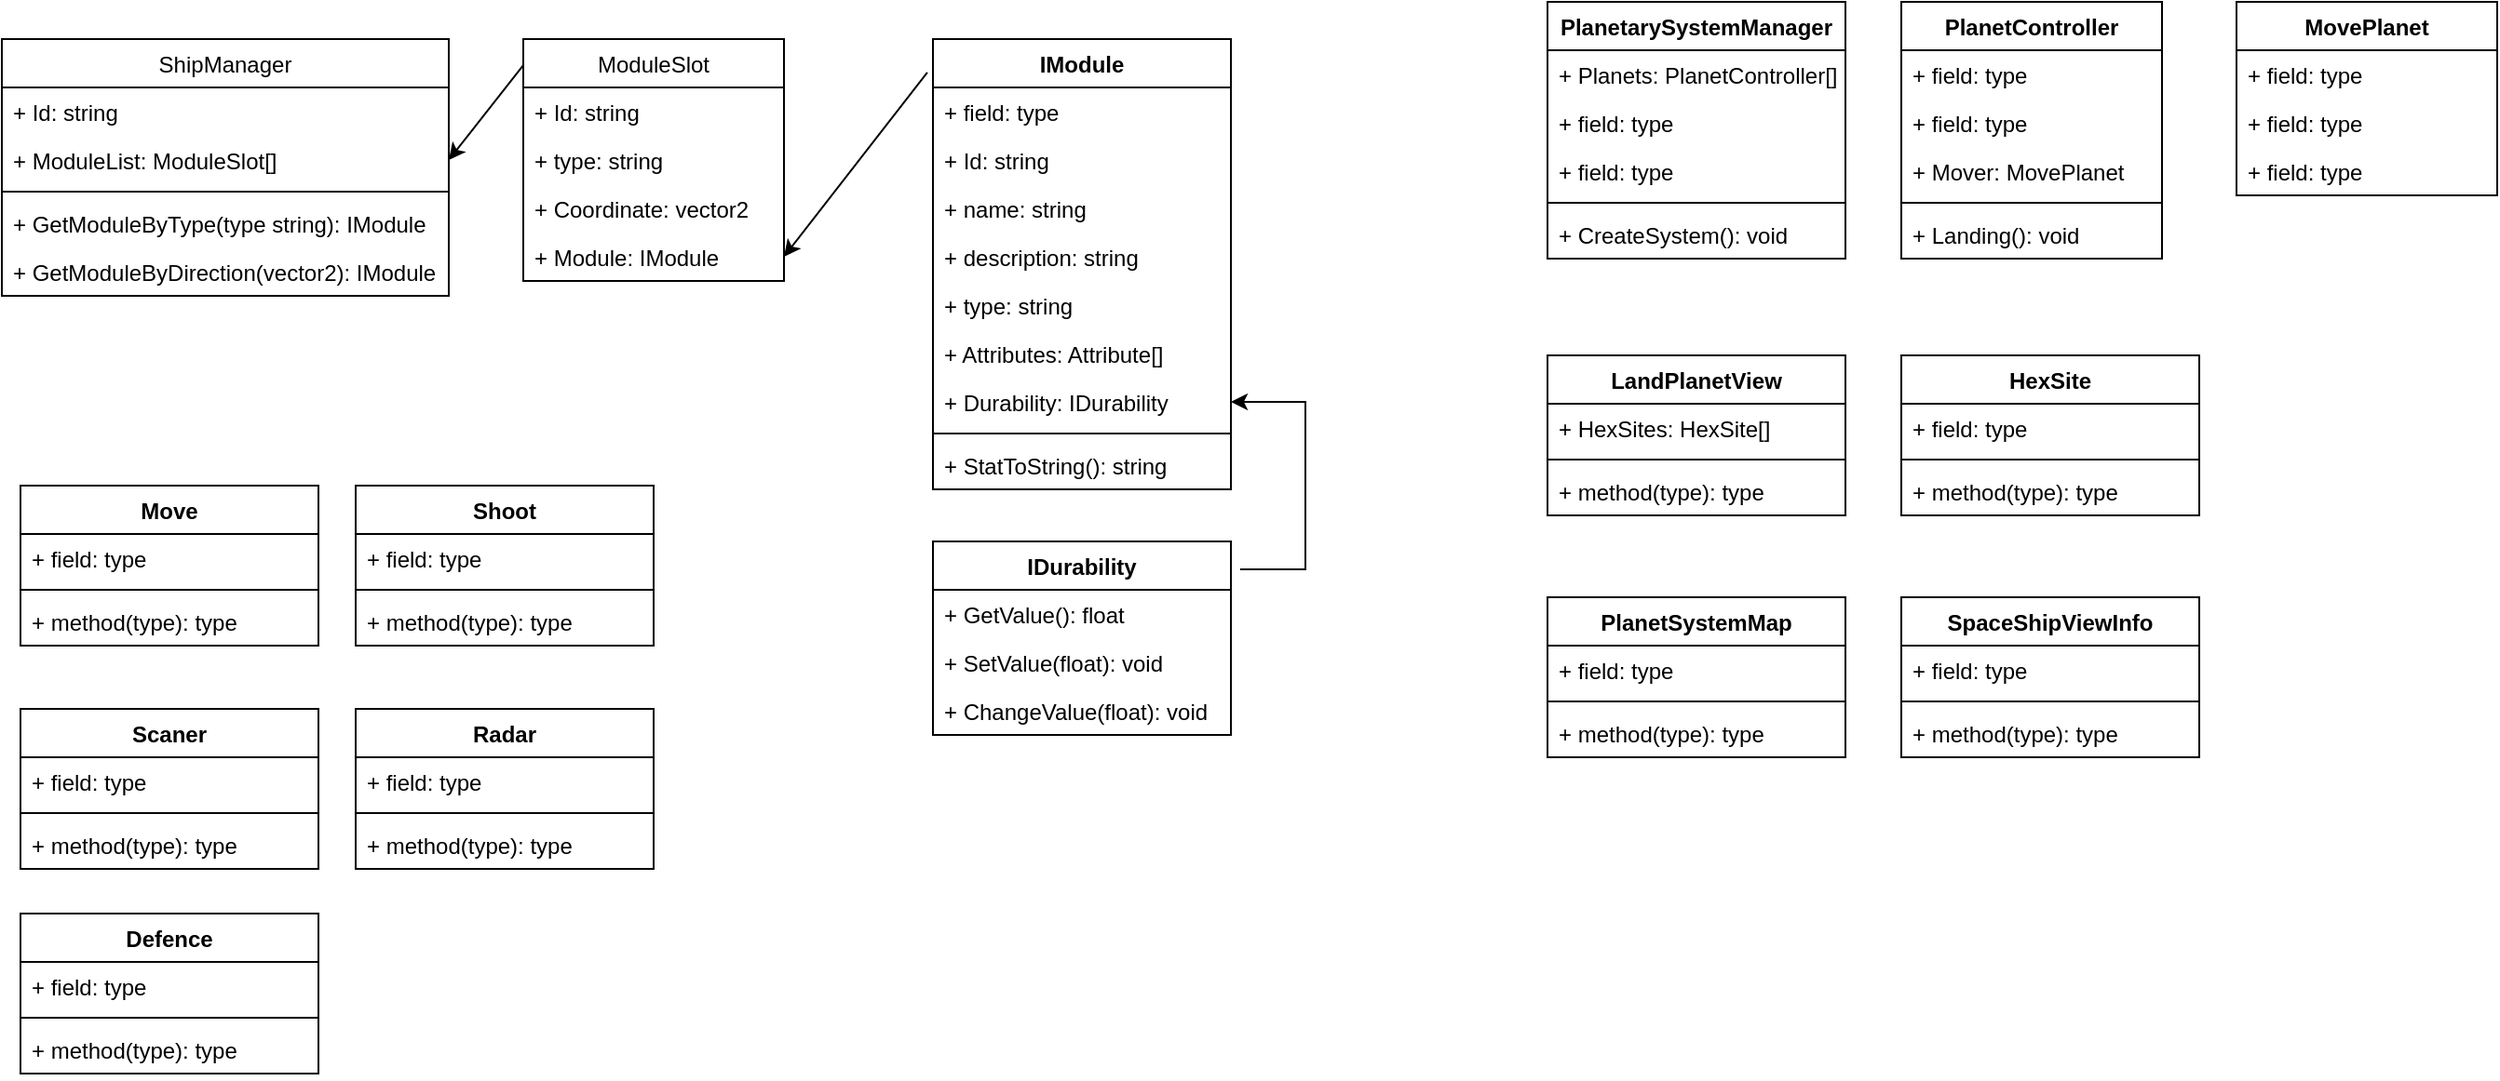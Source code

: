<mxfile version="20.2.6" type="device"><diagram id="h1f6Gbi_fEAbV9v3CQtl" name="Страница 1"><mxGraphModel dx="1422" dy="786" grid="1" gridSize="10" guides="1" tooltips="1" connect="1" arrows="1" fold="1" page="1" pageScale="1" pageWidth="827" pageHeight="1169" math="0" shadow="0"><root><mxCell id="0"/><mxCell id="1" parent="0"/><mxCell id="J318WtZrSkKlBDdue0XG-1" value="ShipManager" style="swimlane;fontStyle=0;childLayout=stackLayout;horizontal=1;startSize=26;fillColor=none;horizontalStack=0;resizeParent=1;resizeParentMax=0;resizeLast=0;collapsible=1;marginBottom=0;" parent="1" vertex="1"><mxGeometry x="30" y="40" width="240" height="138" as="geometry"/></mxCell><mxCell id="J318WtZrSkKlBDdue0XG-28" value="+ Id: string" style="text;strokeColor=none;fillColor=none;align=left;verticalAlign=top;spacingLeft=4;spacingRight=4;overflow=hidden;rotatable=0;points=[[0,0.5],[1,0.5]];portConstraint=eastwest;" parent="J318WtZrSkKlBDdue0XG-1" vertex="1"><mxGeometry y="26" width="240" height="26" as="geometry"/></mxCell><mxCell id="J318WtZrSkKlBDdue0XG-2" value="+ ModuleList: ModuleSlot[]" style="text;strokeColor=none;fillColor=none;align=left;verticalAlign=top;spacingLeft=4;spacingRight=4;overflow=hidden;rotatable=0;points=[[0,0.5],[1,0.5]];portConstraint=eastwest;" parent="J318WtZrSkKlBDdue0XG-1" vertex="1"><mxGeometry y="52" width="240" height="26" as="geometry"/></mxCell><mxCell id="J318WtZrSkKlBDdue0XG-29" value="" style="line;strokeWidth=1;fillColor=none;align=left;verticalAlign=middle;spacingTop=-1;spacingLeft=3;spacingRight=3;rotatable=0;labelPosition=right;points=[];portConstraint=eastwest;" parent="J318WtZrSkKlBDdue0XG-1" vertex="1"><mxGeometry y="78" width="240" height="8" as="geometry"/></mxCell><mxCell id="J318WtZrSkKlBDdue0XG-30" value="+ GetModuleByType(type string): IModule" style="text;strokeColor=none;fillColor=none;align=left;verticalAlign=top;spacingLeft=4;spacingRight=4;overflow=hidden;rotatable=0;points=[[0,0.5],[1,0.5]];portConstraint=eastwest;" parent="J318WtZrSkKlBDdue0XG-1" vertex="1"><mxGeometry y="86" width="240" height="26" as="geometry"/></mxCell><mxCell id="J318WtZrSkKlBDdue0XG-31" value="+ GetModuleByDirection(vector2): IModule" style="text;strokeColor=none;fillColor=none;align=left;verticalAlign=top;spacingLeft=4;spacingRight=4;overflow=hidden;rotatable=0;points=[[0,0.5],[1,0.5]];portConstraint=eastwest;" parent="J318WtZrSkKlBDdue0XG-1" vertex="1"><mxGeometry y="112" width="240" height="26" as="geometry"/></mxCell><mxCell id="J318WtZrSkKlBDdue0XG-5" value="ModuleSlot" style="swimlane;fontStyle=0;childLayout=stackLayout;horizontal=1;startSize=26;fillColor=none;horizontalStack=0;resizeParent=1;resizeParentMax=0;resizeLast=0;collapsible=1;marginBottom=0;" parent="1" vertex="1"><mxGeometry x="310" y="40" width="140" height="130" as="geometry"/></mxCell><mxCell id="J318WtZrSkKlBDdue0XG-6" value="+ Id: string" style="text;strokeColor=none;fillColor=none;align=left;verticalAlign=top;spacingLeft=4;spacingRight=4;overflow=hidden;rotatable=0;points=[[0,0.5],[1,0.5]];portConstraint=eastwest;" parent="J318WtZrSkKlBDdue0XG-5" vertex="1"><mxGeometry y="26" width="140" height="26" as="geometry"/></mxCell><mxCell id="J318WtZrSkKlBDdue0XG-7" value="+ type: string" style="text;strokeColor=none;fillColor=none;align=left;verticalAlign=top;spacingLeft=4;spacingRight=4;overflow=hidden;rotatable=0;points=[[0,0.5],[1,0.5]];portConstraint=eastwest;" parent="J318WtZrSkKlBDdue0XG-5" vertex="1"><mxGeometry y="52" width="140" height="26" as="geometry"/></mxCell><mxCell id="J318WtZrSkKlBDdue0XG-8" value="+ Coordinate: vector2" style="text;strokeColor=none;fillColor=none;align=left;verticalAlign=top;spacingLeft=4;spacingRight=4;overflow=hidden;rotatable=0;points=[[0,0.5],[1,0.5]];portConstraint=eastwest;" parent="J318WtZrSkKlBDdue0XG-5" vertex="1"><mxGeometry y="78" width="140" height="26" as="geometry"/></mxCell><mxCell id="J318WtZrSkKlBDdue0XG-9" value="+ Module: IModule" style="text;strokeColor=none;fillColor=none;align=left;verticalAlign=top;spacingLeft=4;spacingRight=4;overflow=hidden;rotatable=0;points=[[0,0.5],[1,0.5]];portConstraint=eastwest;" parent="J318WtZrSkKlBDdue0XG-5" vertex="1"><mxGeometry y="104" width="140" height="26" as="geometry"/></mxCell><mxCell id="J318WtZrSkKlBDdue0XG-18" value="IModule" style="swimlane;fontStyle=1;align=center;verticalAlign=top;childLayout=stackLayout;horizontal=1;startSize=26;horizontalStack=0;resizeParent=1;resizeParentMax=0;resizeLast=0;collapsible=1;marginBottom=0;" parent="1" vertex="1"><mxGeometry x="530" y="40" width="160" height="242" as="geometry"/></mxCell><mxCell id="J318WtZrSkKlBDdue0XG-19" value="+ field: type" style="text;strokeColor=none;fillColor=none;align=left;verticalAlign=top;spacingLeft=4;spacingRight=4;overflow=hidden;rotatable=0;points=[[0,0.5],[1,0.5]];portConstraint=eastwest;" parent="J318WtZrSkKlBDdue0XG-18" vertex="1"><mxGeometry y="26" width="160" height="26" as="geometry"/></mxCell><mxCell id="J318WtZrSkKlBDdue0XG-22" value="+ Id: string&#10;" style="text;strokeColor=none;fillColor=none;align=left;verticalAlign=top;spacingLeft=4;spacingRight=4;overflow=hidden;rotatable=0;points=[[0,0.5],[1,0.5]];portConstraint=eastwest;" parent="J318WtZrSkKlBDdue0XG-18" vertex="1"><mxGeometry y="52" width="160" height="26" as="geometry"/></mxCell><mxCell id="J318WtZrSkKlBDdue0XG-23" value="+ name: string" style="text;strokeColor=none;fillColor=none;align=left;verticalAlign=top;spacingLeft=4;spacingRight=4;overflow=hidden;rotatable=0;points=[[0,0.5],[1,0.5]];portConstraint=eastwest;" parent="J318WtZrSkKlBDdue0XG-18" vertex="1"><mxGeometry y="78" width="160" height="26" as="geometry"/></mxCell><mxCell id="J318WtZrSkKlBDdue0XG-24" value="+ description: string" style="text;strokeColor=none;fillColor=none;align=left;verticalAlign=top;spacingLeft=4;spacingRight=4;overflow=hidden;rotatable=0;points=[[0,0.5],[1,0.5]];portConstraint=eastwest;" parent="J318WtZrSkKlBDdue0XG-18" vertex="1"><mxGeometry y="104" width="160" height="26" as="geometry"/></mxCell><mxCell id="J318WtZrSkKlBDdue0XG-25" value="+ type: string" style="text;strokeColor=none;fillColor=none;align=left;verticalAlign=top;spacingLeft=4;spacingRight=4;overflow=hidden;rotatable=0;points=[[0,0.5],[1,0.5]];portConstraint=eastwest;" parent="J318WtZrSkKlBDdue0XG-18" vertex="1"><mxGeometry y="130" width="160" height="26" as="geometry"/></mxCell><mxCell id="J318WtZrSkKlBDdue0XG-26" value="+ Attributes: Attribute[]" style="text;strokeColor=none;fillColor=none;align=left;verticalAlign=top;spacingLeft=4;spacingRight=4;overflow=hidden;rotatable=0;points=[[0,0.5],[1,0.5]];portConstraint=eastwest;" parent="J318WtZrSkKlBDdue0XG-18" vertex="1"><mxGeometry y="156" width="160" height="26" as="geometry"/></mxCell><mxCell id="J318WtZrSkKlBDdue0XG-16" value="+ Durability: IDurability" style="text;strokeColor=none;fillColor=none;align=left;verticalAlign=top;spacingLeft=4;spacingRight=4;overflow=hidden;rotatable=0;points=[[0,0.5],[1,0.5]];portConstraint=eastwest;" parent="J318WtZrSkKlBDdue0XG-18" vertex="1"><mxGeometry y="182" width="160" height="26" as="geometry"/></mxCell><mxCell id="J318WtZrSkKlBDdue0XG-20" value="" style="line;strokeWidth=1;fillColor=none;align=left;verticalAlign=middle;spacingTop=-1;spacingLeft=3;spacingRight=3;rotatable=0;labelPosition=right;points=[];portConstraint=eastwest;" parent="J318WtZrSkKlBDdue0XG-18" vertex="1"><mxGeometry y="208" width="160" height="8" as="geometry"/></mxCell><mxCell id="J318WtZrSkKlBDdue0XG-21" value="+ StatToString(): string" style="text;strokeColor=none;fillColor=none;align=left;verticalAlign=top;spacingLeft=4;spacingRight=4;overflow=hidden;rotatable=0;points=[[0,0.5],[1,0.5]];portConstraint=eastwest;" parent="J318WtZrSkKlBDdue0XG-18" vertex="1"><mxGeometry y="216" width="160" height="26" as="geometry"/></mxCell><mxCell id="J318WtZrSkKlBDdue0XG-32" value="IDurability" style="swimlane;fontStyle=1;align=center;verticalAlign=top;childLayout=stackLayout;horizontal=1;startSize=26;horizontalStack=0;resizeParent=1;resizeParentMax=0;resizeLast=0;collapsible=1;marginBottom=0;" parent="1" vertex="1"><mxGeometry x="530" y="310" width="160" height="104" as="geometry"/></mxCell><mxCell id="J318WtZrSkKlBDdue0XG-35" value="+ GetValue(): float" style="text;strokeColor=none;fillColor=none;align=left;verticalAlign=top;spacingLeft=4;spacingRight=4;overflow=hidden;rotatable=0;points=[[0,0.5],[1,0.5]];portConstraint=eastwest;" parent="J318WtZrSkKlBDdue0XG-32" vertex="1"><mxGeometry y="26" width="160" height="26" as="geometry"/></mxCell><mxCell id="J318WtZrSkKlBDdue0XG-36" value="+ SetValue(float): void" style="text;strokeColor=none;fillColor=none;align=left;verticalAlign=top;spacingLeft=4;spacingRight=4;overflow=hidden;rotatable=0;points=[[0,0.5],[1,0.5]];portConstraint=eastwest;" parent="J318WtZrSkKlBDdue0XG-32" vertex="1"><mxGeometry y="52" width="160" height="26" as="geometry"/></mxCell><mxCell id="J318WtZrSkKlBDdue0XG-37" value="+ ChangeValue(float): void" style="text;strokeColor=none;fillColor=none;align=left;verticalAlign=top;spacingLeft=4;spacingRight=4;overflow=hidden;rotatable=0;points=[[0,0.5],[1,0.5]];portConstraint=eastwest;" parent="J318WtZrSkKlBDdue0XG-32" vertex="1"><mxGeometry y="78" width="160" height="26" as="geometry"/></mxCell><mxCell id="J318WtZrSkKlBDdue0XG-39" value="" style="endArrow=classic;html=1;rounded=0;exitX=0;exitY=0.108;exitDx=0;exitDy=0;exitPerimeter=0;entryX=1;entryY=0.5;entryDx=0;entryDy=0;" parent="1" source="J318WtZrSkKlBDdue0XG-5" target="J318WtZrSkKlBDdue0XG-2" edge="1"><mxGeometry width="50" height="50" relative="1" as="geometry"><mxPoint x="390" y="230" as="sourcePoint"/><mxPoint x="440" y="180" as="targetPoint"/></mxGeometry></mxCell><mxCell id="J318WtZrSkKlBDdue0XG-40" value="" style="endArrow=classic;html=1;rounded=0;exitX=-0.019;exitY=0.074;exitDx=0;exitDy=0;exitPerimeter=0;entryX=1;entryY=0.5;entryDx=0;entryDy=0;" parent="1" source="J318WtZrSkKlBDdue0XG-18" target="J318WtZrSkKlBDdue0XG-9" edge="1"><mxGeometry width="50" height="50" relative="1" as="geometry"><mxPoint x="390" y="230" as="sourcePoint"/><mxPoint x="440" y="180" as="targetPoint"/></mxGeometry></mxCell><mxCell id="J318WtZrSkKlBDdue0XG-41" value="" style="endArrow=classic;html=1;rounded=0;exitX=1.031;exitY=0.144;exitDx=0;exitDy=0;exitPerimeter=0;entryX=1;entryY=0.5;entryDx=0;entryDy=0;" parent="1" source="J318WtZrSkKlBDdue0XG-32" target="J318WtZrSkKlBDdue0XG-16" edge="1"><mxGeometry width="50" height="50" relative="1" as="geometry"><mxPoint x="390" y="230" as="sourcePoint"/><mxPoint x="440" y="180" as="targetPoint"/><Array as="points"><mxPoint x="730" y="325"/><mxPoint x="730" y="235"/></Array></mxGeometry></mxCell><mxCell id="J318WtZrSkKlBDdue0XG-42" value="Move" style="swimlane;fontStyle=1;align=center;verticalAlign=top;childLayout=stackLayout;horizontal=1;startSize=26;horizontalStack=0;resizeParent=1;resizeParentMax=0;resizeLast=0;collapsible=1;marginBottom=0;" parent="1" vertex="1"><mxGeometry x="40" y="280" width="160" height="86" as="geometry"/></mxCell><mxCell id="J318WtZrSkKlBDdue0XG-43" value="+ field: type" style="text;strokeColor=none;fillColor=none;align=left;verticalAlign=top;spacingLeft=4;spacingRight=4;overflow=hidden;rotatable=0;points=[[0,0.5],[1,0.5]];portConstraint=eastwest;" parent="J318WtZrSkKlBDdue0XG-42" vertex="1"><mxGeometry y="26" width="160" height="26" as="geometry"/></mxCell><mxCell id="J318WtZrSkKlBDdue0XG-44" value="" style="line;strokeWidth=1;fillColor=none;align=left;verticalAlign=middle;spacingTop=-1;spacingLeft=3;spacingRight=3;rotatable=0;labelPosition=right;points=[];portConstraint=eastwest;" parent="J318WtZrSkKlBDdue0XG-42" vertex="1"><mxGeometry y="52" width="160" height="8" as="geometry"/></mxCell><mxCell id="J318WtZrSkKlBDdue0XG-45" value="+ method(type): type" style="text;strokeColor=none;fillColor=none;align=left;verticalAlign=top;spacingLeft=4;spacingRight=4;overflow=hidden;rotatable=0;points=[[0,0.5],[1,0.5]];portConstraint=eastwest;" parent="J318WtZrSkKlBDdue0XG-42" vertex="1"><mxGeometry y="60" width="160" height="26" as="geometry"/></mxCell><mxCell id="J318WtZrSkKlBDdue0XG-46" value="Shoot" style="swimlane;fontStyle=1;align=center;verticalAlign=top;childLayout=stackLayout;horizontal=1;startSize=26;horizontalStack=0;resizeParent=1;resizeParentMax=0;resizeLast=0;collapsible=1;marginBottom=0;" parent="1" vertex="1"><mxGeometry x="220" y="280" width="160" height="86" as="geometry"/></mxCell><mxCell id="J318WtZrSkKlBDdue0XG-47" value="+ field: type" style="text;strokeColor=none;fillColor=none;align=left;verticalAlign=top;spacingLeft=4;spacingRight=4;overflow=hidden;rotatable=0;points=[[0,0.5],[1,0.5]];portConstraint=eastwest;" parent="J318WtZrSkKlBDdue0XG-46" vertex="1"><mxGeometry y="26" width="160" height="26" as="geometry"/></mxCell><mxCell id="J318WtZrSkKlBDdue0XG-48" value="" style="line;strokeWidth=1;fillColor=none;align=left;verticalAlign=middle;spacingTop=-1;spacingLeft=3;spacingRight=3;rotatable=0;labelPosition=right;points=[];portConstraint=eastwest;" parent="J318WtZrSkKlBDdue0XG-46" vertex="1"><mxGeometry y="52" width="160" height="8" as="geometry"/></mxCell><mxCell id="J318WtZrSkKlBDdue0XG-49" value="+ method(type): type" style="text;strokeColor=none;fillColor=none;align=left;verticalAlign=top;spacingLeft=4;spacingRight=4;overflow=hidden;rotatable=0;points=[[0,0.5],[1,0.5]];portConstraint=eastwest;" parent="J318WtZrSkKlBDdue0XG-46" vertex="1"><mxGeometry y="60" width="160" height="26" as="geometry"/></mxCell><mxCell id="J318WtZrSkKlBDdue0XG-50" value="Scaner&#10;" style="swimlane;fontStyle=1;align=center;verticalAlign=top;childLayout=stackLayout;horizontal=1;startSize=26;horizontalStack=0;resizeParent=1;resizeParentMax=0;resizeLast=0;collapsible=1;marginBottom=0;" parent="1" vertex="1"><mxGeometry x="40" y="400" width="160" height="86" as="geometry"/></mxCell><mxCell id="J318WtZrSkKlBDdue0XG-51" value="+ field: type" style="text;strokeColor=none;fillColor=none;align=left;verticalAlign=top;spacingLeft=4;spacingRight=4;overflow=hidden;rotatable=0;points=[[0,0.5],[1,0.5]];portConstraint=eastwest;" parent="J318WtZrSkKlBDdue0XG-50" vertex="1"><mxGeometry y="26" width="160" height="26" as="geometry"/></mxCell><mxCell id="J318WtZrSkKlBDdue0XG-52" value="" style="line;strokeWidth=1;fillColor=none;align=left;verticalAlign=middle;spacingTop=-1;spacingLeft=3;spacingRight=3;rotatable=0;labelPosition=right;points=[];portConstraint=eastwest;" parent="J318WtZrSkKlBDdue0XG-50" vertex="1"><mxGeometry y="52" width="160" height="8" as="geometry"/></mxCell><mxCell id="J318WtZrSkKlBDdue0XG-53" value="+ method(type): type" style="text;strokeColor=none;fillColor=none;align=left;verticalAlign=top;spacingLeft=4;spacingRight=4;overflow=hidden;rotatable=0;points=[[0,0.5],[1,0.5]];portConstraint=eastwest;" parent="J318WtZrSkKlBDdue0XG-50" vertex="1"><mxGeometry y="60" width="160" height="26" as="geometry"/></mxCell><mxCell id="J318WtZrSkKlBDdue0XG-54" value="Radar" style="swimlane;fontStyle=1;align=center;verticalAlign=top;childLayout=stackLayout;horizontal=1;startSize=26;horizontalStack=0;resizeParent=1;resizeParentMax=0;resizeLast=0;collapsible=1;marginBottom=0;" parent="1" vertex="1"><mxGeometry x="220" y="400" width="160" height="86" as="geometry"/></mxCell><mxCell id="J318WtZrSkKlBDdue0XG-55" value="+ field: type" style="text;strokeColor=none;fillColor=none;align=left;verticalAlign=top;spacingLeft=4;spacingRight=4;overflow=hidden;rotatable=0;points=[[0,0.5],[1,0.5]];portConstraint=eastwest;" parent="J318WtZrSkKlBDdue0XG-54" vertex="1"><mxGeometry y="26" width="160" height="26" as="geometry"/></mxCell><mxCell id="J318WtZrSkKlBDdue0XG-56" value="" style="line;strokeWidth=1;fillColor=none;align=left;verticalAlign=middle;spacingTop=-1;spacingLeft=3;spacingRight=3;rotatable=0;labelPosition=right;points=[];portConstraint=eastwest;" parent="J318WtZrSkKlBDdue0XG-54" vertex="1"><mxGeometry y="52" width="160" height="8" as="geometry"/></mxCell><mxCell id="J318WtZrSkKlBDdue0XG-57" value="+ method(type): type" style="text;strokeColor=none;fillColor=none;align=left;verticalAlign=top;spacingLeft=4;spacingRight=4;overflow=hidden;rotatable=0;points=[[0,0.5],[1,0.5]];portConstraint=eastwest;" parent="J318WtZrSkKlBDdue0XG-54" vertex="1"><mxGeometry y="60" width="160" height="26" as="geometry"/></mxCell><mxCell id="J318WtZrSkKlBDdue0XG-58" value="Defence" style="swimlane;fontStyle=1;align=center;verticalAlign=top;childLayout=stackLayout;horizontal=1;startSize=26;horizontalStack=0;resizeParent=1;resizeParentMax=0;resizeLast=0;collapsible=1;marginBottom=0;" parent="1" vertex="1"><mxGeometry x="40" y="510" width="160" height="86" as="geometry"/></mxCell><mxCell id="J318WtZrSkKlBDdue0XG-59" value="+ field: type" style="text;strokeColor=none;fillColor=none;align=left;verticalAlign=top;spacingLeft=4;spacingRight=4;overflow=hidden;rotatable=0;points=[[0,0.5],[1,0.5]];portConstraint=eastwest;" parent="J318WtZrSkKlBDdue0XG-58" vertex="1"><mxGeometry y="26" width="160" height="26" as="geometry"/></mxCell><mxCell id="J318WtZrSkKlBDdue0XG-60" value="" style="line;strokeWidth=1;fillColor=none;align=left;verticalAlign=middle;spacingTop=-1;spacingLeft=3;spacingRight=3;rotatable=0;labelPosition=right;points=[];portConstraint=eastwest;" parent="J318WtZrSkKlBDdue0XG-58" vertex="1"><mxGeometry y="52" width="160" height="8" as="geometry"/></mxCell><mxCell id="J318WtZrSkKlBDdue0XG-61" value="+ method(type): type" style="text;strokeColor=none;fillColor=none;align=left;verticalAlign=top;spacingLeft=4;spacingRight=4;overflow=hidden;rotatable=0;points=[[0,0.5],[1,0.5]];portConstraint=eastwest;" parent="J318WtZrSkKlBDdue0XG-58" vertex="1"><mxGeometry y="60" width="160" height="26" as="geometry"/></mxCell><mxCell id="9jDgOk4nupaEGUZfC8x7-1" value="PlanetarySystemManager" style="swimlane;fontStyle=1;childLayout=stackLayout;horizontal=1;startSize=26;fillColor=none;horizontalStack=0;resizeParent=1;resizeParentMax=0;resizeLast=0;collapsible=1;marginBottom=0;" vertex="1" parent="1"><mxGeometry x="860" y="20" width="160" height="138" as="geometry"/></mxCell><mxCell id="9jDgOk4nupaEGUZfC8x7-2" value="+ Planets: PlanetController[]" style="text;strokeColor=none;fillColor=none;align=left;verticalAlign=top;spacingLeft=4;spacingRight=4;overflow=hidden;rotatable=0;points=[[0,0.5],[1,0.5]];portConstraint=eastwest;" vertex="1" parent="9jDgOk4nupaEGUZfC8x7-1"><mxGeometry y="26" width="160" height="26" as="geometry"/></mxCell><mxCell id="9jDgOk4nupaEGUZfC8x7-3" value="+ field: type" style="text;strokeColor=none;fillColor=none;align=left;verticalAlign=top;spacingLeft=4;spacingRight=4;overflow=hidden;rotatable=0;points=[[0,0.5],[1,0.5]];portConstraint=eastwest;" vertex="1" parent="9jDgOk4nupaEGUZfC8x7-1"><mxGeometry y="52" width="160" height="26" as="geometry"/></mxCell><mxCell id="9jDgOk4nupaEGUZfC8x7-4" value="+ field: type" style="text;strokeColor=none;fillColor=none;align=left;verticalAlign=top;spacingLeft=4;spacingRight=4;overflow=hidden;rotatable=0;points=[[0,0.5],[1,0.5]];portConstraint=eastwest;" vertex="1" parent="9jDgOk4nupaEGUZfC8x7-1"><mxGeometry y="78" width="160" height="26" as="geometry"/></mxCell><mxCell id="9jDgOk4nupaEGUZfC8x7-15" value="" style="line;strokeWidth=1;fillColor=none;align=left;verticalAlign=middle;spacingTop=-1;spacingLeft=3;spacingRight=3;rotatable=0;labelPosition=right;points=[];portConstraint=eastwest;" vertex="1" parent="9jDgOk4nupaEGUZfC8x7-1"><mxGeometry y="104" width="160" height="8" as="geometry"/></mxCell><mxCell id="9jDgOk4nupaEGUZfC8x7-16" value="+ CreateSystem(): void" style="text;strokeColor=none;fillColor=none;align=left;verticalAlign=top;spacingLeft=4;spacingRight=4;overflow=hidden;rotatable=0;points=[[0,0.5],[1,0.5]];portConstraint=eastwest;" vertex="1" parent="9jDgOk4nupaEGUZfC8x7-1"><mxGeometry y="112" width="160" height="26" as="geometry"/></mxCell><mxCell id="9jDgOk4nupaEGUZfC8x7-5" value="PlanetController" style="swimlane;fontStyle=1;childLayout=stackLayout;horizontal=1;startSize=26;fillColor=none;horizontalStack=0;resizeParent=1;resizeParentMax=0;resizeLast=0;collapsible=1;marginBottom=0;" vertex="1" parent="1"><mxGeometry x="1050" y="20" width="140" height="138" as="geometry"/></mxCell><mxCell id="9jDgOk4nupaEGUZfC8x7-6" value="+ field: type" style="text;strokeColor=none;fillColor=none;align=left;verticalAlign=top;spacingLeft=4;spacingRight=4;overflow=hidden;rotatable=0;points=[[0,0.5],[1,0.5]];portConstraint=eastwest;" vertex="1" parent="9jDgOk4nupaEGUZfC8x7-5"><mxGeometry y="26" width="140" height="26" as="geometry"/></mxCell><mxCell id="9jDgOk4nupaEGUZfC8x7-7" value="+ field: type" style="text;strokeColor=none;fillColor=none;align=left;verticalAlign=top;spacingLeft=4;spacingRight=4;overflow=hidden;rotatable=0;points=[[0,0.5],[1,0.5]];portConstraint=eastwest;" vertex="1" parent="9jDgOk4nupaEGUZfC8x7-5"><mxGeometry y="52" width="140" height="26" as="geometry"/></mxCell><mxCell id="9jDgOk4nupaEGUZfC8x7-8" value="+ Mover: MovePlanet" style="text;strokeColor=none;fillColor=none;align=left;verticalAlign=top;spacingLeft=4;spacingRight=4;overflow=hidden;rotatable=0;points=[[0,0.5],[1,0.5]];portConstraint=eastwest;" vertex="1" parent="9jDgOk4nupaEGUZfC8x7-5"><mxGeometry y="78" width="140" height="26" as="geometry"/></mxCell><mxCell id="9jDgOk4nupaEGUZfC8x7-13" value="" style="line;strokeWidth=1;fillColor=none;align=left;verticalAlign=middle;spacingTop=-1;spacingLeft=3;spacingRight=3;rotatable=0;labelPosition=right;points=[];portConstraint=eastwest;" vertex="1" parent="9jDgOk4nupaEGUZfC8x7-5"><mxGeometry y="104" width="140" height="8" as="geometry"/></mxCell><mxCell id="9jDgOk4nupaEGUZfC8x7-14" value="+ Landing(): void" style="text;strokeColor=none;fillColor=none;align=left;verticalAlign=top;spacingLeft=4;spacingRight=4;overflow=hidden;rotatable=0;points=[[0,0.5],[1,0.5]];portConstraint=eastwest;" vertex="1" parent="9jDgOk4nupaEGUZfC8x7-5"><mxGeometry y="112" width="140" height="26" as="geometry"/></mxCell><mxCell id="9jDgOk4nupaEGUZfC8x7-9" value="MovePlanet" style="swimlane;fontStyle=1;childLayout=stackLayout;horizontal=1;startSize=26;fillColor=none;horizontalStack=0;resizeParent=1;resizeParentMax=0;resizeLast=0;collapsible=1;marginBottom=0;" vertex="1" parent="1"><mxGeometry x="1230" y="20" width="140" height="104" as="geometry"/></mxCell><mxCell id="9jDgOk4nupaEGUZfC8x7-10" value="+ field: type" style="text;strokeColor=none;fillColor=none;align=left;verticalAlign=top;spacingLeft=4;spacingRight=4;overflow=hidden;rotatable=0;points=[[0,0.5],[1,0.5]];portConstraint=eastwest;" vertex="1" parent="9jDgOk4nupaEGUZfC8x7-9"><mxGeometry y="26" width="140" height="26" as="geometry"/></mxCell><mxCell id="9jDgOk4nupaEGUZfC8x7-11" value="+ field: type" style="text;strokeColor=none;fillColor=none;align=left;verticalAlign=top;spacingLeft=4;spacingRight=4;overflow=hidden;rotatable=0;points=[[0,0.5],[1,0.5]];portConstraint=eastwest;" vertex="1" parent="9jDgOk4nupaEGUZfC8x7-9"><mxGeometry y="52" width="140" height="26" as="geometry"/></mxCell><mxCell id="9jDgOk4nupaEGUZfC8x7-12" value="+ field: type" style="text;strokeColor=none;fillColor=none;align=left;verticalAlign=top;spacingLeft=4;spacingRight=4;overflow=hidden;rotatable=0;points=[[0,0.5],[1,0.5]];portConstraint=eastwest;" vertex="1" parent="9jDgOk4nupaEGUZfC8x7-9"><mxGeometry y="78" width="140" height="26" as="geometry"/></mxCell><mxCell id="9jDgOk4nupaEGUZfC8x7-17" value="LandPlanetView" style="swimlane;fontStyle=1;align=center;verticalAlign=top;childLayout=stackLayout;horizontal=1;startSize=26;horizontalStack=0;resizeParent=1;resizeParentMax=0;resizeLast=0;collapsible=1;marginBottom=0;" vertex="1" parent="1"><mxGeometry x="860" y="210" width="160" height="86" as="geometry"/></mxCell><mxCell id="9jDgOk4nupaEGUZfC8x7-18" value="+ HexSites: HexSite[]" style="text;strokeColor=none;fillColor=none;align=left;verticalAlign=top;spacingLeft=4;spacingRight=4;overflow=hidden;rotatable=0;points=[[0,0.5],[1,0.5]];portConstraint=eastwest;" vertex="1" parent="9jDgOk4nupaEGUZfC8x7-17"><mxGeometry y="26" width="160" height="26" as="geometry"/></mxCell><mxCell id="9jDgOk4nupaEGUZfC8x7-19" value="" style="line;strokeWidth=1;fillColor=none;align=left;verticalAlign=middle;spacingTop=-1;spacingLeft=3;spacingRight=3;rotatable=0;labelPosition=right;points=[];portConstraint=eastwest;" vertex="1" parent="9jDgOk4nupaEGUZfC8x7-17"><mxGeometry y="52" width="160" height="8" as="geometry"/></mxCell><mxCell id="9jDgOk4nupaEGUZfC8x7-20" value="+ method(type): type" style="text;strokeColor=none;fillColor=none;align=left;verticalAlign=top;spacingLeft=4;spacingRight=4;overflow=hidden;rotatable=0;points=[[0,0.5],[1,0.5]];portConstraint=eastwest;" vertex="1" parent="9jDgOk4nupaEGUZfC8x7-17"><mxGeometry y="60" width="160" height="26" as="geometry"/></mxCell><mxCell id="9jDgOk4nupaEGUZfC8x7-21" value="HexSite" style="swimlane;fontStyle=1;align=center;verticalAlign=top;childLayout=stackLayout;horizontal=1;startSize=26;horizontalStack=0;resizeParent=1;resizeParentMax=0;resizeLast=0;collapsible=1;marginBottom=0;" vertex="1" parent="1"><mxGeometry x="1050" y="210" width="160" height="86" as="geometry"/></mxCell><mxCell id="9jDgOk4nupaEGUZfC8x7-22" value="+ field: type" style="text;strokeColor=none;fillColor=none;align=left;verticalAlign=top;spacingLeft=4;spacingRight=4;overflow=hidden;rotatable=0;points=[[0,0.5],[1,0.5]];portConstraint=eastwest;" vertex="1" parent="9jDgOk4nupaEGUZfC8x7-21"><mxGeometry y="26" width="160" height="26" as="geometry"/></mxCell><mxCell id="9jDgOk4nupaEGUZfC8x7-23" value="" style="line;strokeWidth=1;fillColor=none;align=left;verticalAlign=middle;spacingTop=-1;spacingLeft=3;spacingRight=3;rotatable=0;labelPosition=right;points=[];portConstraint=eastwest;" vertex="1" parent="9jDgOk4nupaEGUZfC8x7-21"><mxGeometry y="52" width="160" height="8" as="geometry"/></mxCell><mxCell id="9jDgOk4nupaEGUZfC8x7-24" value="+ method(type): type" style="text;strokeColor=none;fillColor=none;align=left;verticalAlign=top;spacingLeft=4;spacingRight=4;overflow=hidden;rotatable=0;points=[[0,0.5],[1,0.5]];portConstraint=eastwest;" vertex="1" parent="9jDgOk4nupaEGUZfC8x7-21"><mxGeometry y="60" width="160" height="26" as="geometry"/></mxCell><mxCell id="9jDgOk4nupaEGUZfC8x7-25" value="PlanetSystemMap" style="swimlane;fontStyle=1;align=center;verticalAlign=top;childLayout=stackLayout;horizontal=1;startSize=26;horizontalStack=0;resizeParent=1;resizeParentMax=0;resizeLast=0;collapsible=1;marginBottom=0;" vertex="1" parent="1"><mxGeometry x="860" y="340" width="160" height="86" as="geometry"/></mxCell><mxCell id="9jDgOk4nupaEGUZfC8x7-26" value="+ field: type" style="text;strokeColor=none;fillColor=none;align=left;verticalAlign=top;spacingLeft=4;spacingRight=4;overflow=hidden;rotatable=0;points=[[0,0.5],[1,0.5]];portConstraint=eastwest;" vertex="1" parent="9jDgOk4nupaEGUZfC8x7-25"><mxGeometry y="26" width="160" height="26" as="geometry"/></mxCell><mxCell id="9jDgOk4nupaEGUZfC8x7-27" value="" style="line;strokeWidth=1;fillColor=none;align=left;verticalAlign=middle;spacingTop=-1;spacingLeft=3;spacingRight=3;rotatable=0;labelPosition=right;points=[];portConstraint=eastwest;" vertex="1" parent="9jDgOk4nupaEGUZfC8x7-25"><mxGeometry y="52" width="160" height="8" as="geometry"/></mxCell><mxCell id="9jDgOk4nupaEGUZfC8x7-28" value="+ method(type): type" style="text;strokeColor=none;fillColor=none;align=left;verticalAlign=top;spacingLeft=4;spacingRight=4;overflow=hidden;rotatable=0;points=[[0,0.5],[1,0.5]];portConstraint=eastwest;" vertex="1" parent="9jDgOk4nupaEGUZfC8x7-25"><mxGeometry y="60" width="160" height="26" as="geometry"/></mxCell><mxCell id="9jDgOk4nupaEGUZfC8x7-29" value="SpaceShipViewInfo" style="swimlane;fontStyle=1;align=center;verticalAlign=top;childLayout=stackLayout;horizontal=1;startSize=26;horizontalStack=0;resizeParent=1;resizeParentMax=0;resizeLast=0;collapsible=1;marginBottom=0;" vertex="1" parent="1"><mxGeometry x="1050" y="340" width="160" height="86" as="geometry"/></mxCell><mxCell id="9jDgOk4nupaEGUZfC8x7-30" value="+ field: type" style="text;strokeColor=none;fillColor=none;align=left;verticalAlign=top;spacingLeft=4;spacingRight=4;overflow=hidden;rotatable=0;points=[[0,0.5],[1,0.5]];portConstraint=eastwest;" vertex="1" parent="9jDgOk4nupaEGUZfC8x7-29"><mxGeometry y="26" width="160" height="26" as="geometry"/></mxCell><mxCell id="9jDgOk4nupaEGUZfC8x7-31" value="" style="line;strokeWidth=1;fillColor=none;align=left;verticalAlign=middle;spacingTop=-1;spacingLeft=3;spacingRight=3;rotatable=0;labelPosition=right;points=[];portConstraint=eastwest;" vertex="1" parent="9jDgOk4nupaEGUZfC8x7-29"><mxGeometry y="52" width="160" height="8" as="geometry"/></mxCell><mxCell id="9jDgOk4nupaEGUZfC8x7-32" value="+ method(type): type" style="text;strokeColor=none;fillColor=none;align=left;verticalAlign=top;spacingLeft=4;spacingRight=4;overflow=hidden;rotatable=0;points=[[0,0.5],[1,0.5]];portConstraint=eastwest;" vertex="1" parent="9jDgOk4nupaEGUZfC8x7-29"><mxGeometry y="60" width="160" height="26" as="geometry"/></mxCell></root></mxGraphModel></diagram></mxfile>